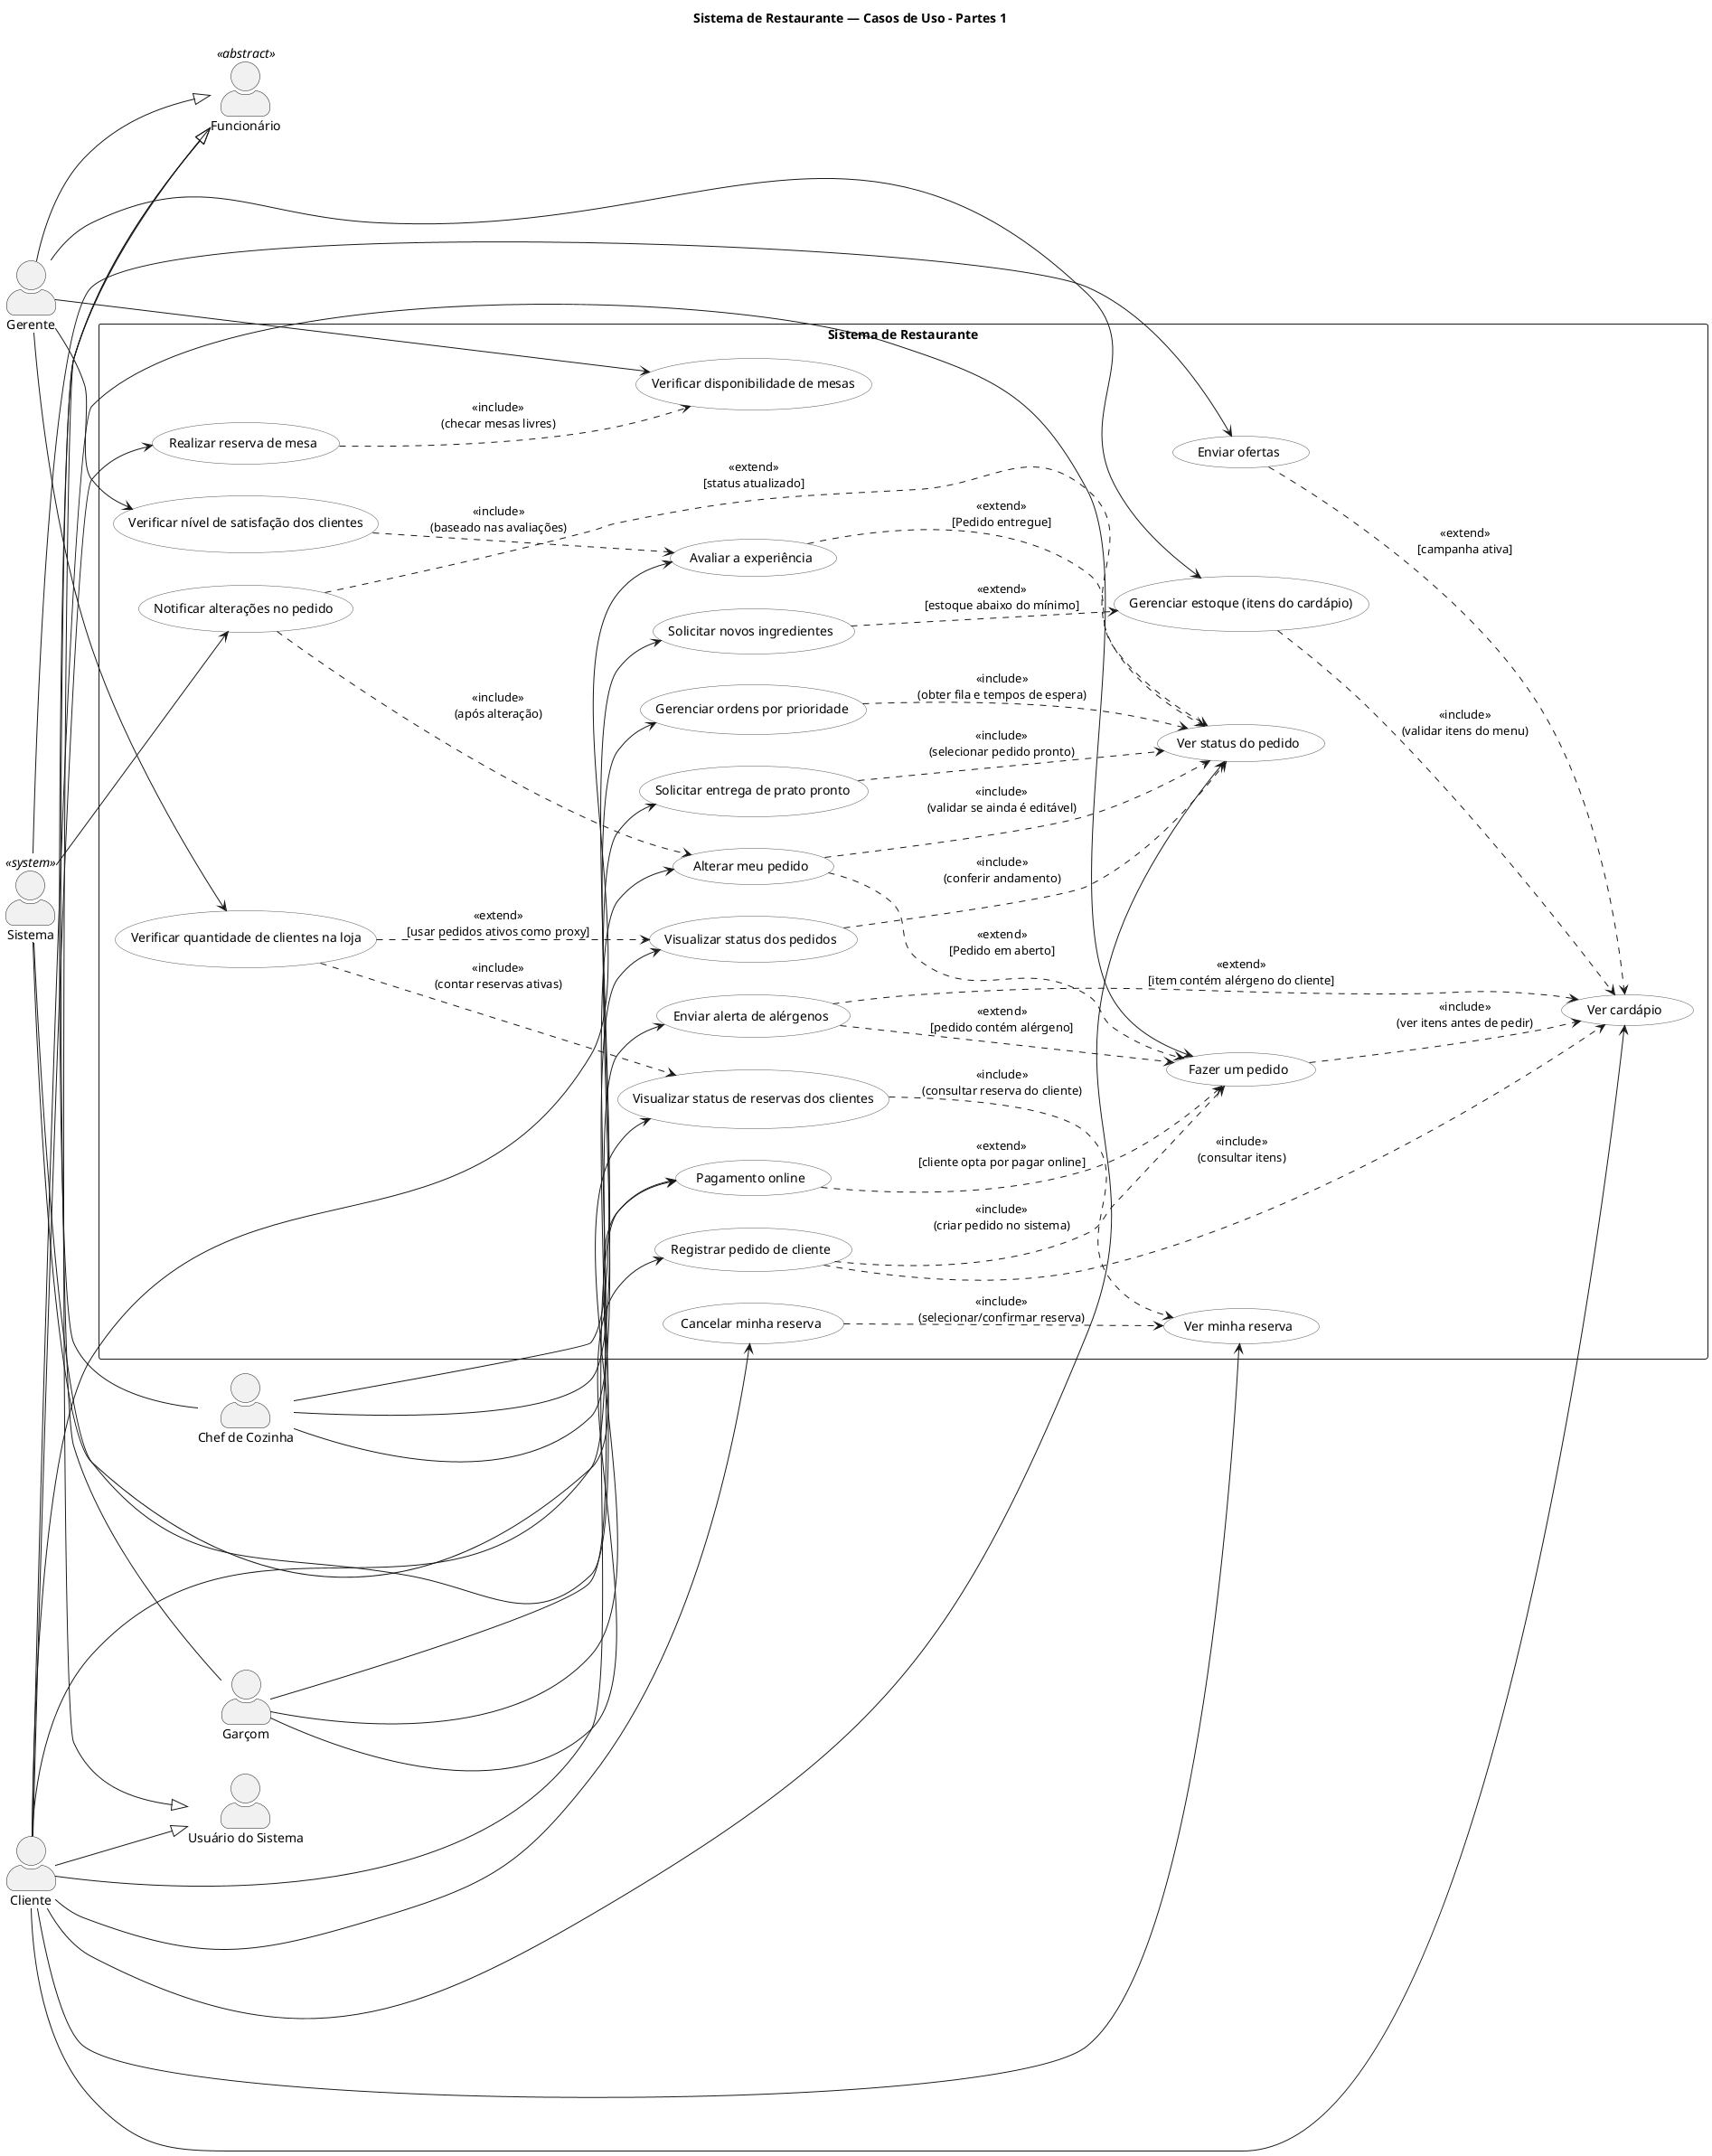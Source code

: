 @startuml casoUso - restaurante - Partes 1
title Sistema de Restaurante — Casos de Uso - Partes 1

left to right direction
skinparam actorStyle awesome
skinparam packageStyle rectangle
skinparam usecase {
  BackgroundColor #FFFFFF
  BorderColor #555555
}

'=== Atores ===
actor "Usuário do Sistema" as Usuario
actor "Cliente" as Cliente
actor "Funcionário" as Funcionario <<abstract>>
actor "Garçom" as Garcom
actor "Chef de Cozinha" as Chef
actor "Gerente" as Gerente
actor "Sistema" as Sistema <<system>>

'=== Heranças ===
Cliente     -|> Usuario
Funcionario -|> Usuario
Garcom      -|> Funcionario
Chef        -|> Funcionario
Gerente     -|> Funcionario

'=== Fronteira do sistema e casos de uso ===
rectangle "Sistema de Restaurante" as SistemaRestaurante {

  '--- Casos do Cliente ---
  usecase "Realizar reserva de mesa" as UC_Reservar
  usecase "Ver minha reserva" as UC_VerReserva
  usecase "Cancelar minha reserva" as UC_CancelarReserva
  usecase "Avaliar a experiência" as UC_Avaliar
  usecase "Ver cardápio" as UC_Cardapio
  usecase "Fazer um pedido" as UC_FazerPedido
  usecase "Alterar meu pedido" as UC_AlterarPedido
  usecase "Ver status do pedido" as UC_StatusPedido

  '=== Obrigatoriedade (<<include>>) e Não-obrigatoriedade (<<extend>>) — Cliente ===
  UC_FazerPedido      ..> UC_Cardapio     : <<include>>\n(ver itens antes de pedir)
  UC_CancelarReserva  ..> UC_VerReserva   : <<include>>\n(selecionar/confirmar reserva)
  UC_AlterarPedido    ..> UC_StatusPedido : <<include>>\n(validar se ainda é editável)
  UC_AlterarPedido    ..> UC_FazerPedido  : <<extend>>\n[Pedido em aberto]
  UC_Avaliar          ..> UC_StatusPedido : <<extend>>\n[Pedido entregue]

  '--- Casos do Garçom ---
  usecase "Registrar pedido de cliente" as UC_RegistrarPedido
  usecase "Visualizar status dos pedidos" as UC_VerStatusPedidos
  usecase "Visualizar status de reservas dos clientes" as UC_VerStatusReservas

  '=== Obrigatoriedade / Reuso — Garçom ===
  UC_RegistrarPedido     ..> UC_FazerPedido   : <<include>>\n(criar pedido no sistema)
  UC_RegistrarPedido     ..> UC_Cardapio      : <<include>>\n(consultar itens)
  UC_VerStatusPedidos    ..> UC_StatusPedido  : <<include>>\n(conferir andamento)
  UC_VerStatusReservas   ..> UC_VerReserva    : <<include>>\n(consultar reserva do cliente)

  '--- Casos do Gerente ---
  usecase "Verificar disponibilidade de mesas" as UC_VerDispMesas
  usecase "Verificar quantidade de clientes na loja" as UC_VerQtdClientes
  usecase "Gerenciar estoque (itens do cardápio)" as UC_GerenciarEstoque
  usecase "Verificar nível de satisfação dos clientes" as UC_VerSatisfacao

  '=== Obrigatoriedade / Reuso — Gerente ===
  UC_Reservar           ..> UC_VerDispMesas     : <<include>>\n(checar mesas livres)
  UC_VerQtdClientes     ..> UC_VerStatusReservas: <<include>>\n(contar reservas ativas)
  UC_VerQtdClientes     ..> UC_VerStatusPedidos : <<extend>>\n[usar pedidos ativos como proxy]
  UC_GerenciarEstoque   ..> UC_Cardapio         : <<include>>\n(validar itens do menu)
  UC_VerSatisfacao      ..> UC_Avaliar          : <<include>>\n(baseado nas avaliações)

  '--- Casos do Chef de Cozinha ---
  usecase "Solicitar entrega de prato pronto" as UC_SolicitarEntrega
  usecase "Gerenciar ordens por prioridade" as UC_PriorizarOrdens
  usecase "Solicitar novos ingredientes" as UC_SolicitarIngr

  '=== Obrigatoriedade / Reuso — Chef ===
  UC_SolicitarEntrega  ..> UC_StatusPedido     : <<include>>\n(selecionar pedido pronto)
  UC_PriorizarOrdens   ..> UC_StatusPedido     : <<include>>\n(obter fila e tempos de espera)
  UC_SolicitarIngr     ..> UC_GerenciarEstoque : <<extend>>\n[estoque abaixo do mínimo]

  '--- Casos do Sistema (notificações e pagamento online) ---
  usecase "Enviar alerta de alérgenos" as UC_AlertaAlergenos
  usecase "Enviar ofertas" as UC_EnviarOfertas
  usecase "Notificar alterações no pedido" as UC_NotificarAlteracao
  usecase "Pagamento online" as UC_PagamentoOnline

  '=== Relações (include/extend) — Sistema ===
  UC_AlertaAlergenos   ..> UC_Cardapio        : <<extend>>\n[item contém alérgeno do cliente]
  UC_AlertaAlergenos   ..> UC_FazerPedido     : <<extend>>\n[pedido contém alérgeno]
  UC_EnviarOfertas     ..> UC_Cardapio        : <<extend>>\n[campanha ativa]
  UC_NotificarAlteracao ..> UC_AlterarPedido  : <<include>>\n(após alteração)
  UC_NotificarAlteracao ..> UC_StatusPedido   : <<extend>>\n[status atualizado]
  UC_PagamentoOnline   ..> UC_FazerPedido     : <<extend>>\n[cliente opta por pagar online]
}

'=== Ligações do Cliente aos casos de uso ===
Cliente --> UC_Reservar
Cliente --> UC_VerReserva
Cliente --> UC_CancelarReserva
Cliente --> UC_Avaliar
Cliente --> UC_Cardapio
Cliente --> UC_FazerPedido
Cliente --> UC_AlterarPedido
Cliente --> UC_StatusPedido
Cliente --> UC_PagamentoOnline

'=== Ligações do Garçom aos casos de uso ===
Garcom --> UC_RegistrarPedido
Garcom --> UC_VerStatusPedidos
Garcom --> UC_VerStatusReservas

'=== Ligações do Gerente aos casos de uso ===
Gerente --> UC_VerDispMesas
Gerente --> UC_VerQtdClientes
Gerente --> UC_GerenciarEstoque
Gerente --> UC_VerSatisfacao

'=== Ligações do Chef aos casos de uso ===
Chef --> UC_SolicitarEntrega
Chef --> UC_PriorizarOrdens
Chef --> UC_SolicitarIngr

'=== Ligações do Sistema aos casos de uso (ações automáticas) ===
Sistema --> UC_AlertaAlergenos
Sistema --> UC_EnviarOfertas
Sistema --> UC_NotificarAlteracao
Sistema --> UC_PagamentoOnline

@enduml

